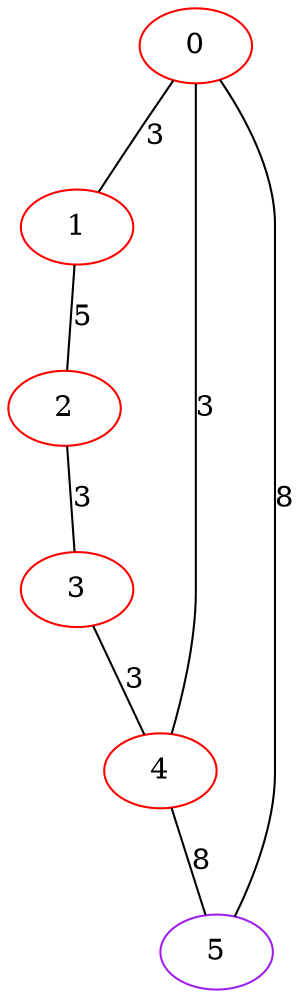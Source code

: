 graph "" {
0 [color=red, weight=1];
1 [color=red, weight=1];
2 [color=red, weight=1];
3 [color=red, weight=1];
4 [color=red, weight=1];
5 [color=purple, weight=4];
0 -- 1  [key=0, label=3];
0 -- 4  [key=0, label=3];
0 -- 5  [key=0, label=8];
1 -- 2  [key=0, label=5];
2 -- 3  [key=0, label=3];
3 -- 4  [key=0, label=3];
4 -- 5  [key=0, label=8];
}
